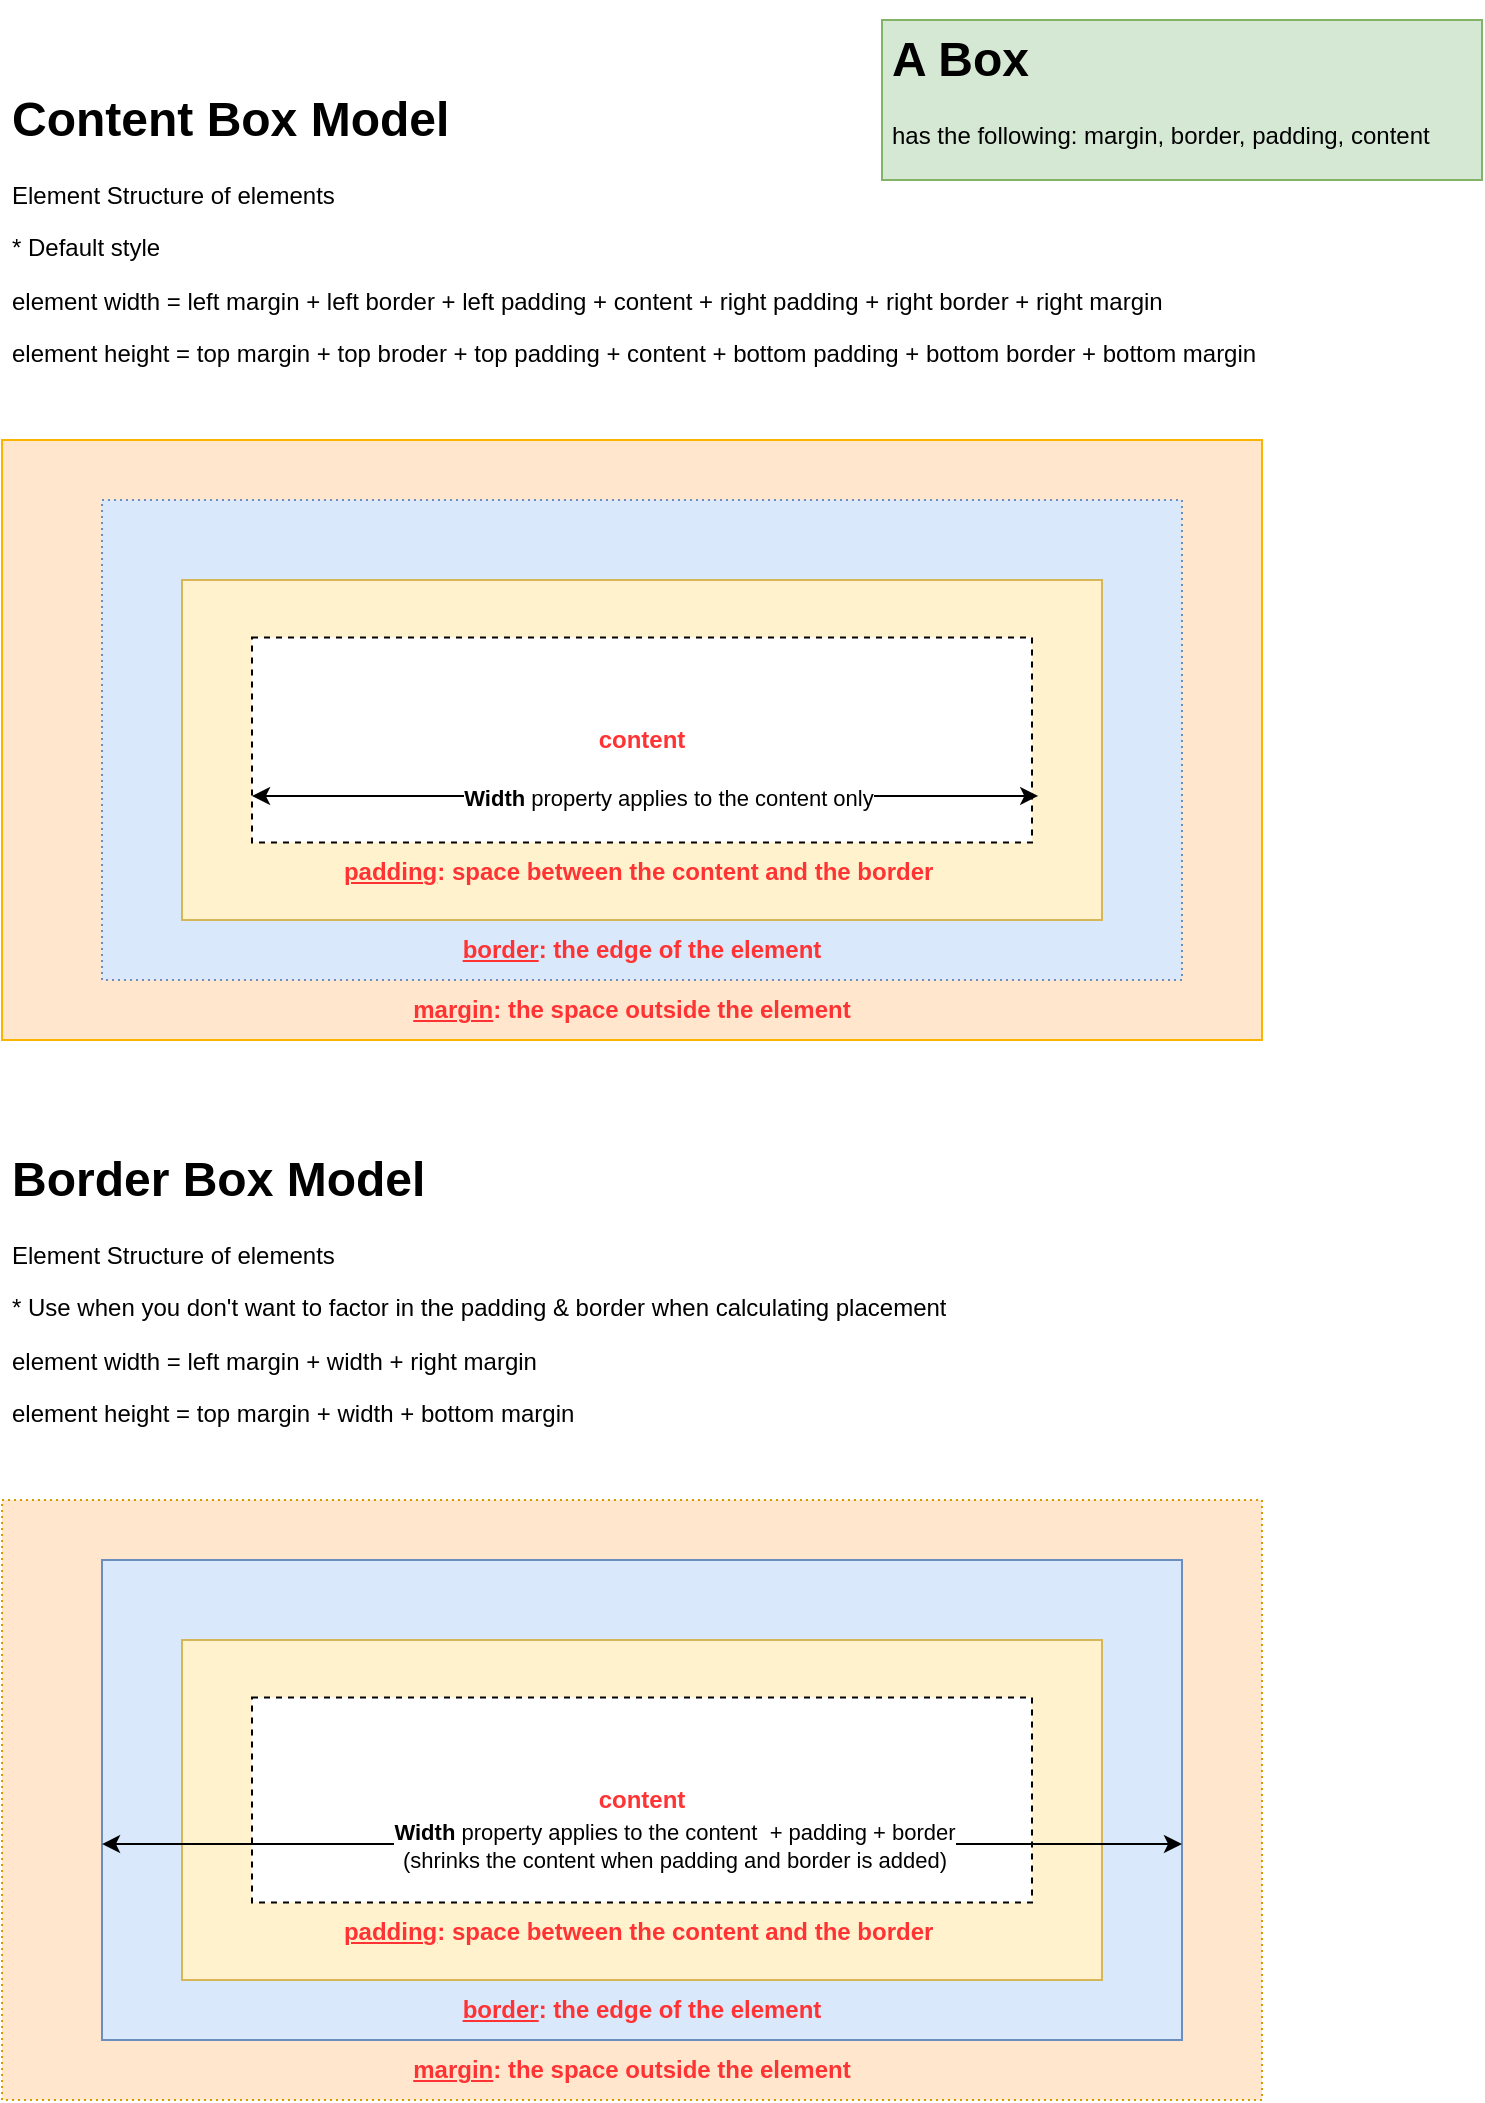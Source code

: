<mxfile version="20.8.16" type="device"><diagram id="QXoG7mWvdPbSDaYcHFQ8" name="Page-1"><mxGraphModel dx="1434" dy="956" grid="1" gridSize="10" guides="1" tooltips="1" connect="1" arrows="1" fold="1" page="1" pageScale="1" pageWidth="850" pageHeight="1100" math="0" shadow="0"><root><mxCell id="0"/><mxCell id="1" parent="0"/><mxCell id="CLTt8W9oWxUnTbt6RkDt-1" value="" style="rounded=0;whiteSpace=wrap;html=1;fillColor=#ffe6cc;strokeColor=#FAB400;movable=0;resizable=0;rotatable=0;deletable=0;editable=0;connectable=0;" parent="1" vertex="1"><mxGeometry x="70" y="220" width="630" height="300" as="geometry"/></mxCell><mxCell id="1s_iWJw1gnVN_X_UNh2f-1" value="&lt;h1&gt;Content Box Model&lt;/h1&gt;&lt;p&gt;Element Structure of elements&lt;/p&gt;&lt;p&gt;* Default style&lt;/p&gt;&lt;p&gt;element width = left margin + left border + left padding + content + right padding + right border + right margin&lt;/p&gt;&lt;p&gt;element height = top margin + top broder + top padding + content + bottom padding + bottom border + bottom margin&lt;/p&gt;" style="text;html=1;strokeColor=none;fillColor=none;spacing=5;spacingTop=-20;whiteSpace=wrap;overflow=hidden;rounded=0;movable=0;resizable=0;rotatable=0;deletable=0;editable=0;connectable=0;" parent="1" vertex="1"><mxGeometry x="70" y="40" width="670" height="160" as="geometry"/></mxCell><mxCell id="1s_iWJw1gnVN_X_UNh2f-8" value="" style="rounded=0;whiteSpace=wrap;html=1;dashed=1;dashPattern=1 2;fillColor=#dae8fc;strokeColor=#6c8ebf;movable=0;resizable=0;rotatable=0;deletable=0;editable=0;connectable=0;" parent="1" vertex="1"><mxGeometry x="120" y="250" width="540" height="240" as="geometry"/></mxCell><mxCell id="1s_iWJw1gnVN_X_UNh2f-2" value="" style="rounded=0;whiteSpace=wrap;html=1;fillColor=#fff2cc;strokeColor=#d6b656;movable=0;resizable=0;rotatable=0;deletable=0;editable=0;connectable=0;" parent="1" vertex="1"><mxGeometry x="160" y="290" width="460" height="170" as="geometry"/></mxCell><mxCell id="1s_iWJw1gnVN_X_UNh2f-3" value="content" style="rounded=0;whiteSpace=wrap;html=1;dashed=1;fontStyle=1;fontColor=#FF3333;movable=0;resizable=0;rotatable=0;deletable=0;editable=0;connectable=0;" parent="1" vertex="1"><mxGeometry x="195" y="318.75" width="390" height="102.5" as="geometry"/></mxCell><mxCell id="1s_iWJw1gnVN_X_UNh2f-6" value="&lt;u&gt;padding&lt;/u&gt;: space between the content and the border&amp;nbsp;" style="text;html=1;strokeColor=none;fillColor=none;align=center;verticalAlign=middle;whiteSpace=wrap;rounded=0;dashed=1;dashPattern=1 2;fontStyle=1;fontColor=#FF3333;movable=0;resizable=0;rotatable=0;deletable=0;editable=0;connectable=0;" parent="1" vertex="1"><mxGeometry x="175" y="421.25" width="430" height="30" as="geometry"/></mxCell><mxCell id="1s_iWJw1gnVN_X_UNh2f-7" value="&lt;u&gt;border&lt;/u&gt;: the edge of the element" style="text;html=1;strokeColor=none;fillColor=none;align=center;verticalAlign=middle;whiteSpace=wrap;rounded=0;dashed=1;dashPattern=1 2;fontStyle=1;fontColor=#FF3333;movable=0;resizable=0;rotatable=0;deletable=0;editable=0;connectable=0;" parent="1" vertex="1"><mxGeometry x="230" y="460" width="320" height="30" as="geometry"/></mxCell><mxCell id="1s_iWJw1gnVN_X_UNh2f-9" value="&lt;u&gt;margin&lt;/u&gt;: the space outside the element" style="text;html=1;strokeColor=none;fillColor=none;align=center;verticalAlign=middle;whiteSpace=wrap;rounded=0;dashed=1;dashPattern=1 2;fontStyle=1;fontColor=#FF3333;movable=0;resizable=0;rotatable=0;deletable=0;editable=0;connectable=0;" parent="1" vertex="1"><mxGeometry x="260" y="490" width="250" height="30" as="geometry"/></mxCell><mxCell id="11" value="" style="rounded=0;whiteSpace=wrap;html=1;dashed=1;dashPattern=1 2;fillColor=#ffe6cc;strokeColor=#d79b00;movable=0;resizable=0;rotatable=0;deletable=0;editable=0;connectable=0;" parent="1" vertex="1"><mxGeometry x="70" y="750" width="630" height="300" as="geometry"/></mxCell><mxCell id="12" value="&lt;h1&gt;Border Box Model&lt;/h1&gt;&lt;p&gt;Element Structure of elements&lt;br&gt;&lt;/p&gt;&lt;p&gt;* Use when you don't want to factor in the padding &amp;amp; border when calculating placement&lt;/p&gt;&lt;p&gt;element width = left margin + width + right margin&lt;/p&gt;&lt;p&gt;element height = top margin + width + bottom margin&lt;/p&gt;" style="text;html=1;strokeColor=none;fillColor=none;spacing=5;spacingTop=-20;whiteSpace=wrap;overflow=hidden;rounded=0;movable=0;resizable=0;rotatable=0;deletable=0;editable=0;connectable=0;" parent="1" vertex="1"><mxGeometry x="70" y="570" width="640" height="160" as="geometry"/></mxCell><mxCell id="13" value="" style="rounded=0;whiteSpace=wrap;html=1;fillColor=#dae8fc;strokeColor=#6c8ebf;movable=0;resizable=0;rotatable=0;deletable=0;editable=0;connectable=0;" parent="1" vertex="1"><mxGeometry x="120" y="780" width="540" height="240" as="geometry"/></mxCell><mxCell id="14" value="" style="rounded=0;whiteSpace=wrap;html=1;fillColor=#fff2cc;strokeColor=#d6b656;movable=0;resizable=0;rotatable=0;deletable=0;editable=0;connectable=0;" parent="1" vertex="1"><mxGeometry x="160" y="820" width="460" height="170" as="geometry"/></mxCell><mxCell id="15" value="content" style="rounded=0;whiteSpace=wrap;html=1;dashed=1;fontStyle=1;fontColor=#FF3333;movable=0;resizable=0;rotatable=0;deletable=0;editable=0;connectable=0;" parent="1" vertex="1"><mxGeometry x="195" y="848.75" width="390" height="102.5" as="geometry"/></mxCell><mxCell id="16" value="&lt;u&gt;padding&lt;/u&gt;: space between the content and the border&amp;nbsp;" style="text;html=1;strokeColor=none;fillColor=none;align=center;verticalAlign=middle;whiteSpace=wrap;rounded=0;dashed=1;dashPattern=1 2;fontStyle=1;fontColor=#FF3333;movable=0;resizable=0;rotatable=0;deletable=0;editable=0;connectable=0;" parent="1" vertex="1"><mxGeometry x="175" y="951.25" width="430" height="30" as="geometry"/></mxCell><mxCell id="17" value="&lt;u&gt;border&lt;/u&gt;: the edge of the element" style="text;html=1;strokeColor=none;fillColor=none;align=center;verticalAlign=middle;whiteSpace=wrap;rounded=0;dashed=1;dashPattern=1 2;fontStyle=1;fontColor=#FF3333;movable=0;resizable=0;rotatable=0;deletable=0;editable=0;connectable=0;" parent="1" vertex="1"><mxGeometry x="230" y="990" width="320" height="30" as="geometry"/></mxCell><mxCell id="18" value="&lt;u&gt;margin&lt;/u&gt;: the space outside the element" style="text;html=1;strokeColor=none;fillColor=none;align=center;verticalAlign=middle;whiteSpace=wrap;rounded=0;dashed=1;dashPattern=1 2;fontStyle=1;fontColor=#FF3333;movable=0;resizable=0;rotatable=0;deletable=0;editable=0;connectable=0;" parent="1" vertex="1"><mxGeometry x="260" y="1020" width="250" height="30" as="geometry"/></mxCell><mxCell id="25" value="" style="endArrow=classic;startArrow=classic;html=1;entryX=1.008;entryY=0.89;entryDx=0;entryDy=0;entryPerimeter=0;movable=0;resizable=0;rotatable=0;deletable=0;editable=0;connectable=0;" parent="1" edge="1"><mxGeometry width="50" height="50" relative="1" as="geometry"><mxPoint x="195" y="398" as="sourcePoint"/><mxPoint x="588.12" y="397.975" as="targetPoint"/></mxGeometry></mxCell><mxCell id="26" value="&lt;b&gt;Width &lt;/b&gt;property applies to the content only" style="edgeLabel;html=1;align=center;verticalAlign=middle;resizable=0;points=[];movable=0;rotatable=0;deletable=0;editable=0;connectable=0;" parent="25" vertex="1" connectable="0"><mxGeometry x="0.058" y="-1" relative="1" as="geometry"><mxPoint as="offset"/></mxGeometry></mxCell><mxCell id="27" value="" style="endArrow=classic;startArrow=classic;html=1;movable=0;resizable=0;rotatable=0;deletable=0;editable=0;connectable=0;" parent="1" edge="1"><mxGeometry width="50" height="50" relative="1" as="geometry"><mxPoint x="120" y="922.03" as="sourcePoint"/><mxPoint x="660" y="922" as="targetPoint"/></mxGeometry></mxCell><mxCell id="28" value="&lt;b&gt;Width &lt;/b&gt;property applies to the content&amp;nbsp; + padding + border &lt;br&gt;(shrinks the content&amp;nbsp;when padding and border is added)" style="edgeLabel;html=1;align=center;verticalAlign=middle;resizable=0;points=[];movable=0;rotatable=0;deletable=0;editable=0;connectable=0;" parent="27" vertex="1" connectable="0"><mxGeometry x="0.058" y="-1" relative="1" as="geometry"><mxPoint as="offset"/></mxGeometry></mxCell><mxCell id="yNbD4Ryf1qvXbUi__fJV-28" value="&lt;h1&gt;A Box&lt;/h1&gt;&lt;p&gt;has the following: margin, border, padding, content&lt;/p&gt;" style="text;html=1;strokeColor=#82b366;fillColor=#d5e8d4;spacing=5;spacingTop=-20;whiteSpace=wrap;overflow=hidden;rounded=0;movable=0;resizable=0;rotatable=0;deletable=0;editable=0;connectable=0;" parent="1" vertex="1"><mxGeometry x="510" y="10" width="300" height="80" as="geometry"/></mxCell></root></mxGraphModel></diagram></mxfile>